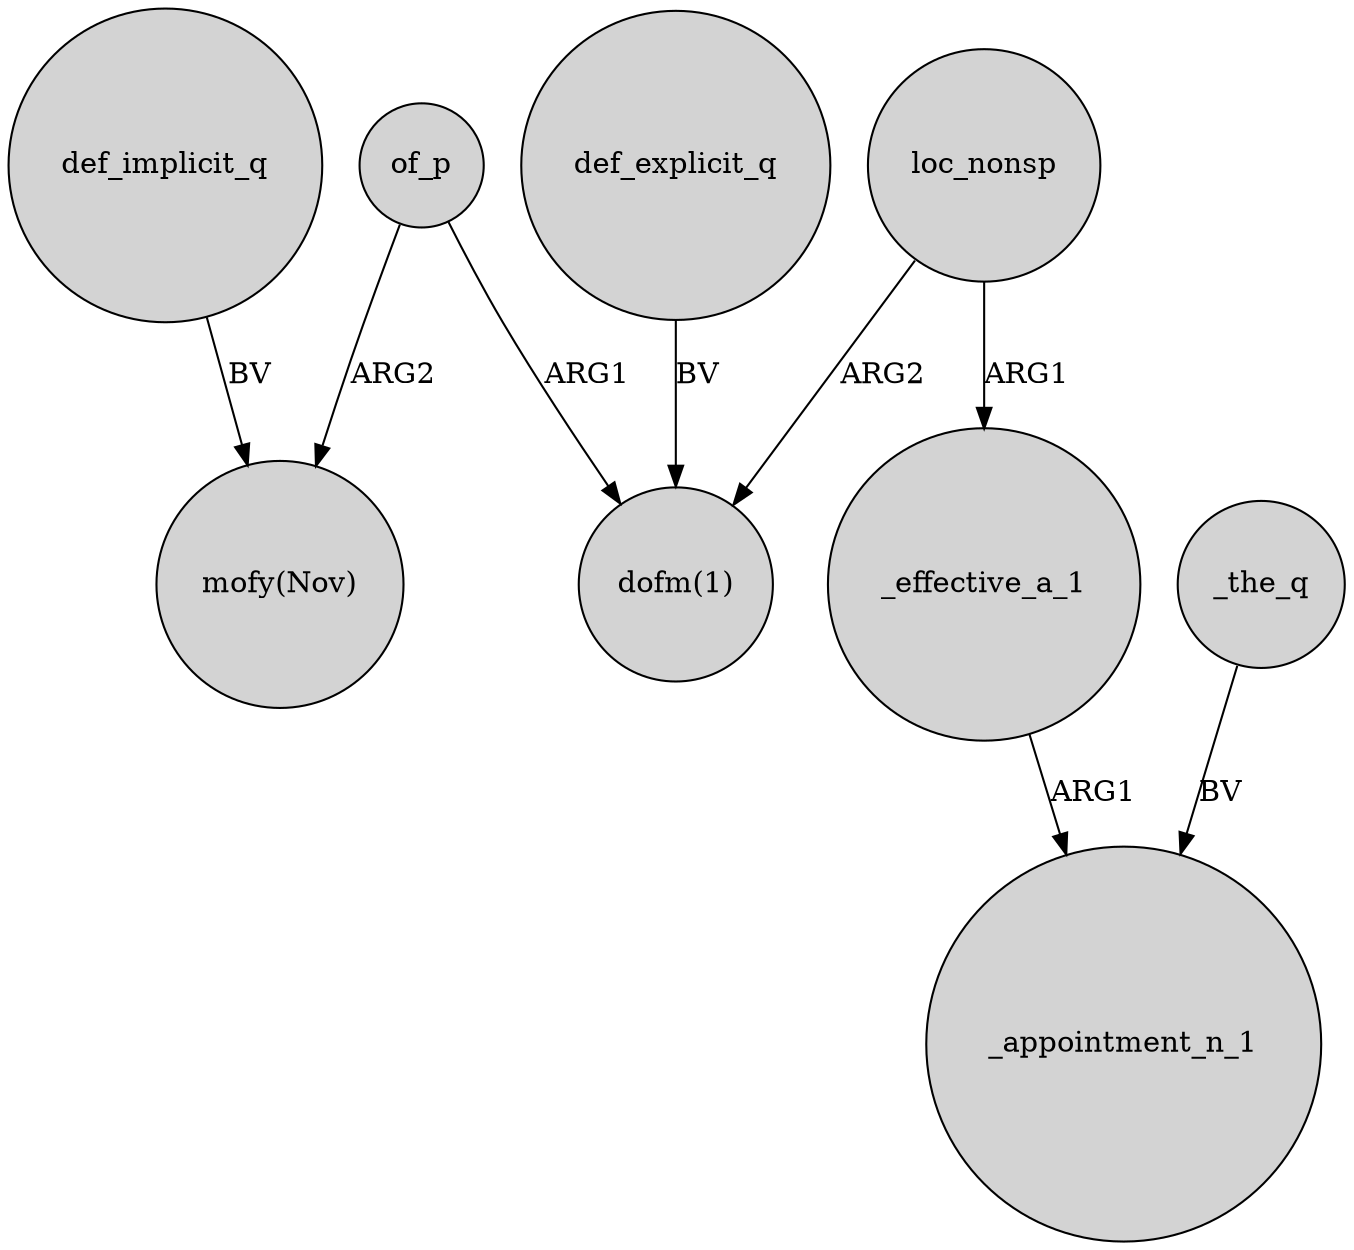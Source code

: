 digraph {
	node [shape=circle style=filled]
	of_p -> "mofy(Nov)" [label=ARG2]
	def_implicit_q -> "mofy(Nov)" [label=BV]
	def_explicit_q -> "dofm(1)" [label=BV]
	loc_nonsp -> "dofm(1)" [label=ARG2]
	_effective_a_1 -> _appointment_n_1 [label=ARG1]
	_the_q -> _appointment_n_1 [label=BV]
	loc_nonsp -> _effective_a_1 [label=ARG1]
	of_p -> "dofm(1)" [label=ARG1]
}
